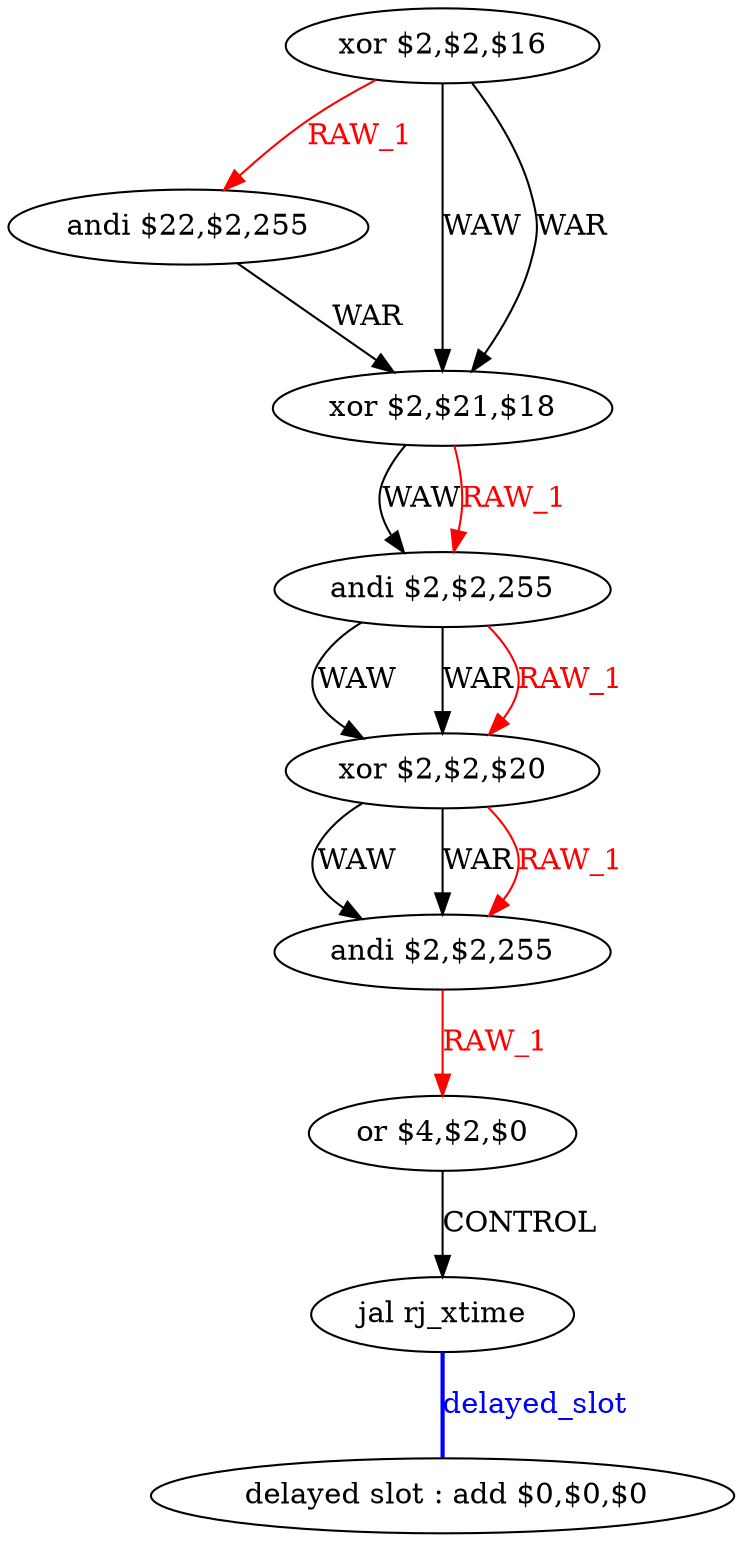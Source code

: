 digraph G1 {
node [shape = ellipse];
i8 [label = " delayed slot : add $0,$0,$0"] ;
i7 ->  i8 [style = bold, dir= none, fontcolor = blue, color = blue, label= "delayed_slot"];
i7 [label = "jal rj_xtime"] ;
i0 [label = "xor $2,$2,$16"] ;
i0 ->  i1 [color = red, fontcolor = red, label= "RAW_1"];
i0 ->  i2 [label= "WAW"];
i0 ->  i2 [label= "WAR"];
i1 [label = "andi $22,$2,255"] ;
i1 ->  i2 [label= "WAR"];
i2 [label = "xor $2,$21,$18"] ;
i2 ->  i3 [label= "WAW"];
i2 ->  i3 [color = red, fontcolor = red, label= "RAW_1"];
i3 [label = "andi $2,$2,255"] ;
i3 ->  i4 [label= "WAW"];
i3 ->  i4 [label= "WAR"];
i3 ->  i4 [color = red, fontcolor = red, label= "RAW_1"];
i4 [label = "xor $2,$2,$20"] ;
i4 ->  i5 [label= "WAW"];
i4 ->  i5 [label= "WAR"];
i4 ->  i5 [color = red, fontcolor = red, label= "RAW_1"];
i5 [label = "andi $2,$2,255"] ;
i5 ->  i6 [color = red, fontcolor = red, label= "RAW_1"];
i6 [label = "or $4,$2,$0"] ;
i6 ->  i7 [label= "CONTROL"];
}
